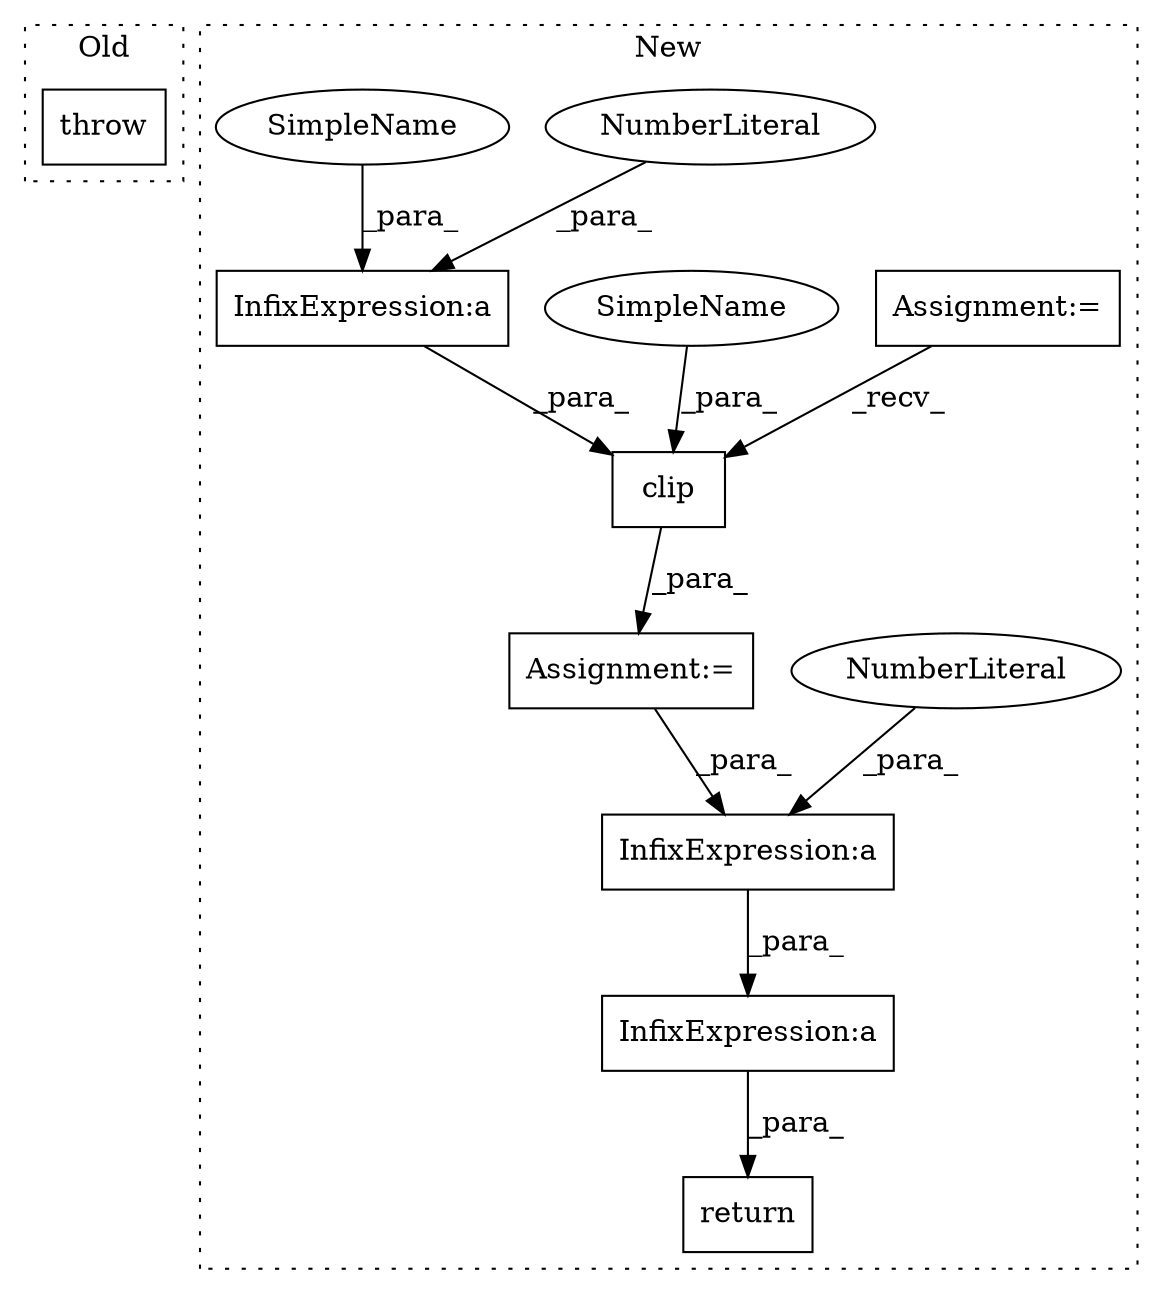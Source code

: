 digraph G {
subgraph cluster0 {
1 [label="throw" a="53" s="1102" l="6" shape="box"];
label = "Old";
style="dotted";
}
subgraph cluster1 {
2 [label="clip" a="32" s="1323,1351" l="5,1" shape="box"];
3 [label="Assignment:=" a="7" s="1315" l="1" shape="box"];
4 [label="return" a="41" s="1358" l="7" shape="box"];
5 [label="InfixExpression:a" a="27" s="1340" l="3" shape="box"];
6 [label="InfixExpression:a" a="27" s="1378" l="3" shape="box"];
7 [label="InfixExpression:a" a="27" s="1383" l="3" shape="box"];
8 [label="NumberLiteral" a="34" s="1339" l="1" shape="ellipse"];
9 [label="NumberLiteral" a="34" s="1382" l="1" shape="ellipse"];
10 [label="Assignment:=" a="7" s="1302" l="6" shape="box"];
11 [label="SimpleName" a="42" s="1330" l="7" shape="ellipse"];
12 [label="SimpleName" a="42" s="1343" l="7" shape="ellipse"];
label = "New";
style="dotted";
}
2 -> 3 [label="_para_"];
3 -> 7 [label="_para_"];
5 -> 2 [label="_para_"];
6 -> 4 [label="_para_"];
7 -> 6 [label="_para_"];
8 -> 5 [label="_para_"];
9 -> 7 [label="_para_"];
10 -> 2 [label="_recv_"];
11 -> 2 [label="_para_"];
12 -> 5 [label="_para_"];
}